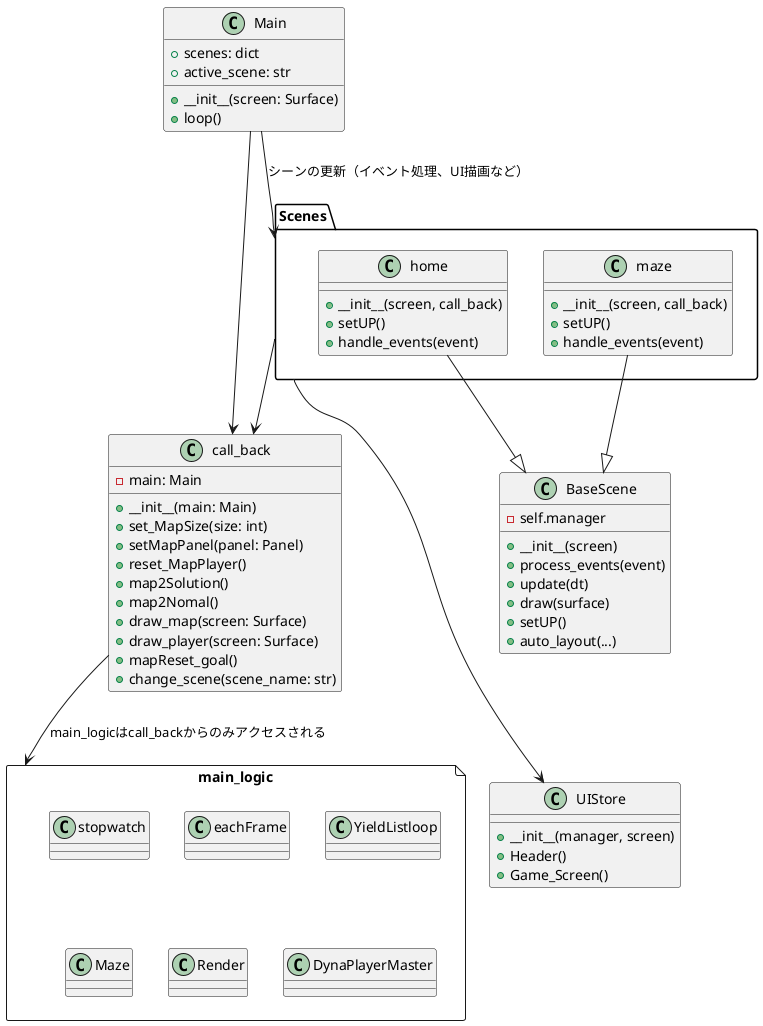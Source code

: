 @startuml name

class Main {
    + scenes: dict
    + active_scene: str
    + __init__(screen: Surface)
    + loop()
}

class call_back {
    - main: Main
    + __init__(main: Main)
    + set_MapSize(size: int)
    + setMapPanel(panel: Panel)
    + reset_MapPlayer()
    + map2Solution()
    + map2Nomal()
    + draw_map(screen: Surface)
    + draw_player(screen: Surface)
    + mapReset_goal()
    + change_scene(scene_name: str)
}

file main_logic {
    class stopwatch
    class eachFrame
    class YieldListloop
    class Maze
    class Render
    class DynaPlayerMaster
}



class BaseScene {
    + __init__(screen)
    - self.manager
    + process_events(event)
    + update(dt)
    + draw(surface)
    + setUP()
    + auto_layout(...)
}

class UIStore {
    + __init__(manager, screen)
    + Header()
    + Game_Screen()
}

package Scenes{
    class home {
        + __init__(screen, call_back)
        + setUP()
        + handle_events(event)
    }

    class maze {
        + __init__(screen, call_back)
        + setUP()
        + handle_events(event)
    }
}

Main -> call_back
Main --> Scenes : シーンの更新（イベント処理、UI描画など）

call_back --> main_logic : main_logicはcall_backからのみアクセスされる


Scenes --> call_back

home --|> BaseScene
maze --|> BaseScene

Scenes ---> UIStore

UIStore -u[hidden]- BaseScene


@enduml

